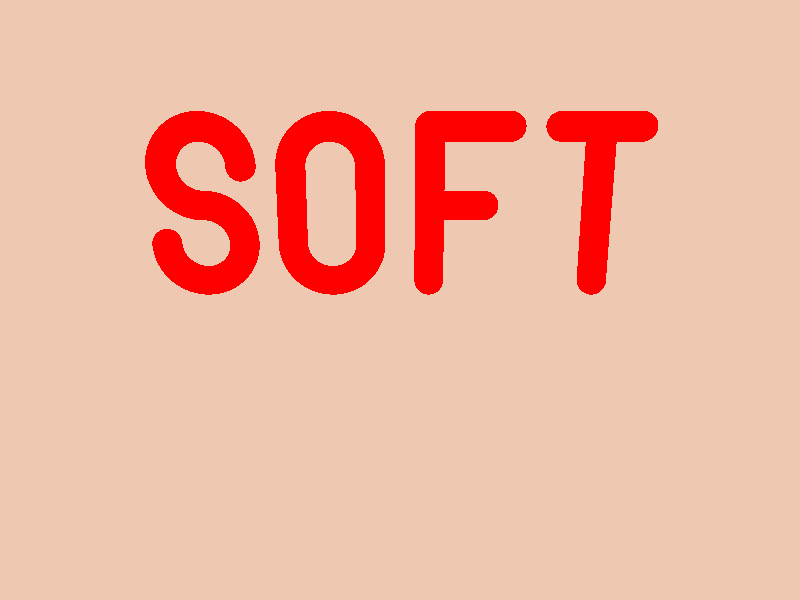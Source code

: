 // Persistence Of Vision raytracer version 3.5 sample file.
// Demo of extended light sources by Steve Anger
//
// -w320 -h240
// -w800 -h600 +a0.3

#version 3.5;

global_settings { assumed_gamma 1.0 }

#include "colors.inc"
#include "textures.inc"
#include "shapes.inc"


// A rather boring texture but it renders quick
#declare Text_Texture = texture {
   pigment { Red }
   finish {
      phong 2.0
      phong_size 80
      ambient 0.1
      diffuse 1.5
   }
}

#declare Letter_S = union {
    difference {
       torus { 4.0, 1.5 rotate 90*x }
       box { <0, -5.5, -1.5>, <5.5, 0, 1.5> }

       translate 4*y
    }

    difference {
       torus { 4.0, 1.5 rotate 90*x }
       box { <-5.5, 0, -1.5>, <0, 5.5, 1.5> }

       translate -4*y
    }

    sphere { <4, 4, 0>, 1.5 }
    sphere { <-4, -4, 0>, 1.5 }

}

#declare Letter_O = union {
    torus { 4.0, 1.5
        rotate 90*x

        clipped_by { box { <-5.5, 0, -1.5> <5.5, 5.5, 1.5> } }
        translate 4*y
    }

    torus { 4.0, 1.5
        rotate 90*x

        clipped_by { box { <-5.5, -5.5, -1.5> <5.5, 0, 1.5> } }
        translate -4*y
    }

    cylinder { <-4, -4, 0>, <-4, +4, 0>, 1.5 }
    cylinder { <+4, -4, 0>, <+4, +4, 0>, 1.5 }

}

#declare Letter_F = union {
    cylinder { <-4, -8, 0>, <-4, 8, 0>, 1.5 }
    cylinder { <-4, 0, 0>, <1.5, 0, 0>, 1.5 }
    cylinder { <-4, 8, 0>, <4, 8, 0>, 1.5 }

    sphere { <-4, -8, 0>, 1.5 }
    sphere { <-4, 8, 0>, 1.5 }
    sphere { <4, 8, 0>, 1.5 }
    sphere { <1.5, 0, 0>, 1.5 }

}

#declare Letter_T = union {
    cylinder { <0, -8, 0>, <0, 8, 0>, 1.5 }
    cylinder { <-4, 8, 0>, <4, 8, 0>, 1.5 }

    sphere { <-4, 8, 0>, 1.5 }
    sphere { <+4, 8, 0>, 1.5 }
    sphere { <0, -8, 0>, 1.5 }

}


// Put the letters together
union {
    object { Letter_S  translate -20*x }
    object { Letter_O  translate  -7*x }
    object { Letter_F  translate   7*x }
    object { Letter_T  translate  20*x }

    texture { Text_Texture }

    translate 9.5*y
}

// Floor
plane { y, 0
    pigment { Tan }
    finish {
        ambient 0.0
        diffuse 0.8
    }
}

// Something to light the front of the text
light_source { <0, 30, -90> color Gray30 }

// An extended area spotlight to backlight the letters
light_source {
   <0, 50, 100> color White

   // The spotlight parameters
   spotlight
   point_at <0, 0, -5>
   radius 6
   falloff 22

   // The extended area light paramaters
   area_light <6, 0, 0>, <0, 6, 0>, 9, 9
   adaptive 0
   jitter
}

camera {
    direction <0, 0, 1.5>
    location <0, 30, -90>
    look_at <0, 0, -2>
}
